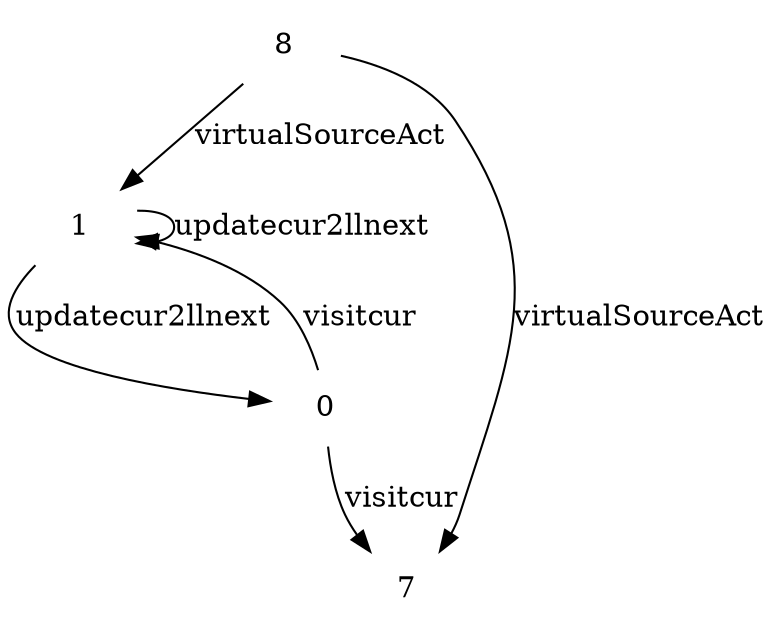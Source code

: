 digraph G {
    node [shape=plaintext]
8->1[label = "virtualSourceAct"]
8->7[label = "virtualSourceAct"]

0->7[label = "visitcur"]
0->1[label = "visitcur"]

1->0[label = "updatecur2llnext"]
1->1[label = "updatecur2llnext"]

}